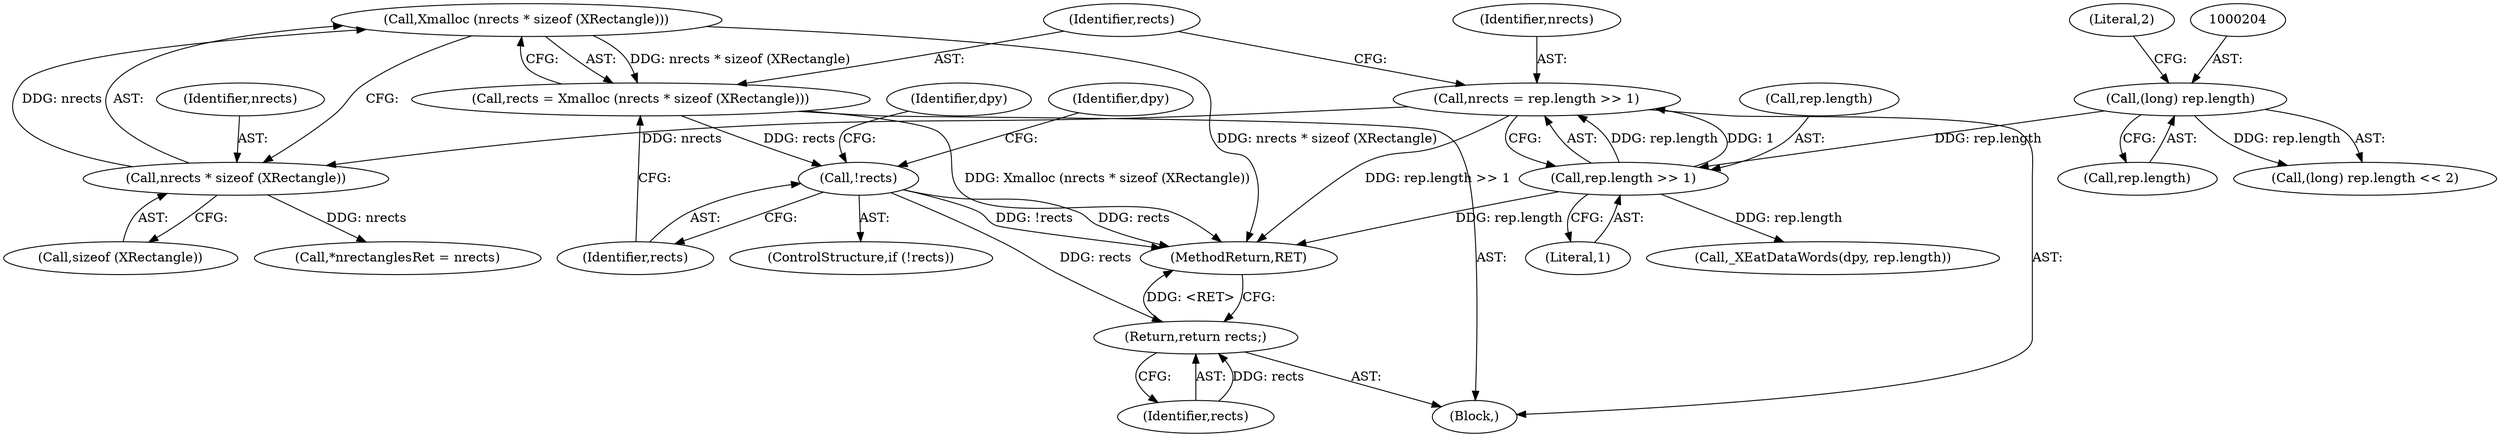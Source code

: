 digraph "1_libXfixes_61c1039ee23a2d1de712843bed3480654d7ef42e@API" {
"1000218" [label="(Call,Xmalloc (nrects * sizeof (XRectangle)))"];
"1000219" [label="(Call,nrects * sizeof (XRectangle))"];
"1000209" [label="(Call,nrects = rep.length >> 1)"];
"1000211" [label="(Call,rep.length >> 1)"];
"1000203" [label="(Call,(long) rep.length)"];
"1000216" [label="(Call,rects = Xmalloc (nrects * sizeof (XRectangle)))"];
"1000224" [label="(Call,!rects)"];
"1000246" [label="(Return,return rects;)"];
"1000209" [label="(Call,nrects = rep.length >> 1)"];
"1000227" [label="(Call,_XEatDataWords(dpy, rep.length))"];
"1000224" [label="(Call,!rects)"];
"1000220" [label="(Identifier,nrects)"];
"1000218" [label="(Call,Xmalloc (nrects * sizeof (XRectangle)))"];
"1000210" [label="(Identifier,nrects)"];
"1000203" [label="(Call,(long) rep.length)"];
"1000247" [label="(Identifier,rects)"];
"1000212" [label="(Call,rep.length)"];
"1000105" [label="(Block,)"];
"1000219" [label="(Call,nrects * sizeof (XRectangle))"];
"1000211" [label="(Call,rep.length >> 1)"];
"1000217" [label="(Identifier,rects)"];
"1000240" [label="(Identifier,dpy)"];
"1000205" [label="(Call,rep.length)"];
"1000248" [label="(MethodReturn,RET)"];
"1000221" [label="(Call,sizeof (XRectangle))"];
"1000242" [label="(Call,*nrectanglesRet = nrects)"];
"1000215" [label="(Literal,1)"];
"1000228" [label="(Identifier,dpy)"];
"1000223" [label="(ControlStructure,if (!rects))"];
"1000225" [label="(Identifier,rects)"];
"1000208" [label="(Literal,2)"];
"1000216" [label="(Call,rects = Xmalloc (nrects * sizeof (XRectangle)))"];
"1000246" [label="(Return,return rects;)"];
"1000202" [label="(Call,(long) rep.length << 2)"];
"1000218" -> "1000216"  [label="AST: "];
"1000218" -> "1000219"  [label="CFG: "];
"1000219" -> "1000218"  [label="AST: "];
"1000216" -> "1000218"  [label="CFG: "];
"1000218" -> "1000248"  [label="DDG: nrects * sizeof (XRectangle)"];
"1000218" -> "1000216"  [label="DDG: nrects * sizeof (XRectangle)"];
"1000219" -> "1000218"  [label="DDG: nrects"];
"1000219" -> "1000221"  [label="CFG: "];
"1000220" -> "1000219"  [label="AST: "];
"1000221" -> "1000219"  [label="AST: "];
"1000209" -> "1000219"  [label="DDG: nrects"];
"1000219" -> "1000242"  [label="DDG: nrects"];
"1000209" -> "1000105"  [label="AST: "];
"1000209" -> "1000211"  [label="CFG: "];
"1000210" -> "1000209"  [label="AST: "];
"1000211" -> "1000209"  [label="AST: "];
"1000217" -> "1000209"  [label="CFG: "];
"1000209" -> "1000248"  [label="DDG: rep.length >> 1"];
"1000211" -> "1000209"  [label="DDG: rep.length"];
"1000211" -> "1000209"  [label="DDG: 1"];
"1000211" -> "1000215"  [label="CFG: "];
"1000212" -> "1000211"  [label="AST: "];
"1000215" -> "1000211"  [label="AST: "];
"1000211" -> "1000248"  [label="DDG: rep.length"];
"1000203" -> "1000211"  [label="DDG: rep.length"];
"1000211" -> "1000227"  [label="DDG: rep.length"];
"1000203" -> "1000202"  [label="AST: "];
"1000203" -> "1000205"  [label="CFG: "];
"1000204" -> "1000203"  [label="AST: "];
"1000205" -> "1000203"  [label="AST: "];
"1000208" -> "1000203"  [label="CFG: "];
"1000203" -> "1000202"  [label="DDG: rep.length"];
"1000216" -> "1000105"  [label="AST: "];
"1000217" -> "1000216"  [label="AST: "];
"1000225" -> "1000216"  [label="CFG: "];
"1000216" -> "1000248"  [label="DDG: Xmalloc (nrects * sizeof (XRectangle))"];
"1000216" -> "1000224"  [label="DDG: rects"];
"1000224" -> "1000223"  [label="AST: "];
"1000224" -> "1000225"  [label="CFG: "];
"1000225" -> "1000224"  [label="AST: "];
"1000228" -> "1000224"  [label="CFG: "];
"1000240" -> "1000224"  [label="CFG: "];
"1000224" -> "1000248"  [label="DDG: rects"];
"1000224" -> "1000248"  [label="DDG: !rects"];
"1000224" -> "1000246"  [label="DDG: rects"];
"1000246" -> "1000105"  [label="AST: "];
"1000246" -> "1000247"  [label="CFG: "];
"1000247" -> "1000246"  [label="AST: "];
"1000248" -> "1000246"  [label="CFG: "];
"1000246" -> "1000248"  [label="DDG: <RET>"];
"1000247" -> "1000246"  [label="DDG: rects"];
}
